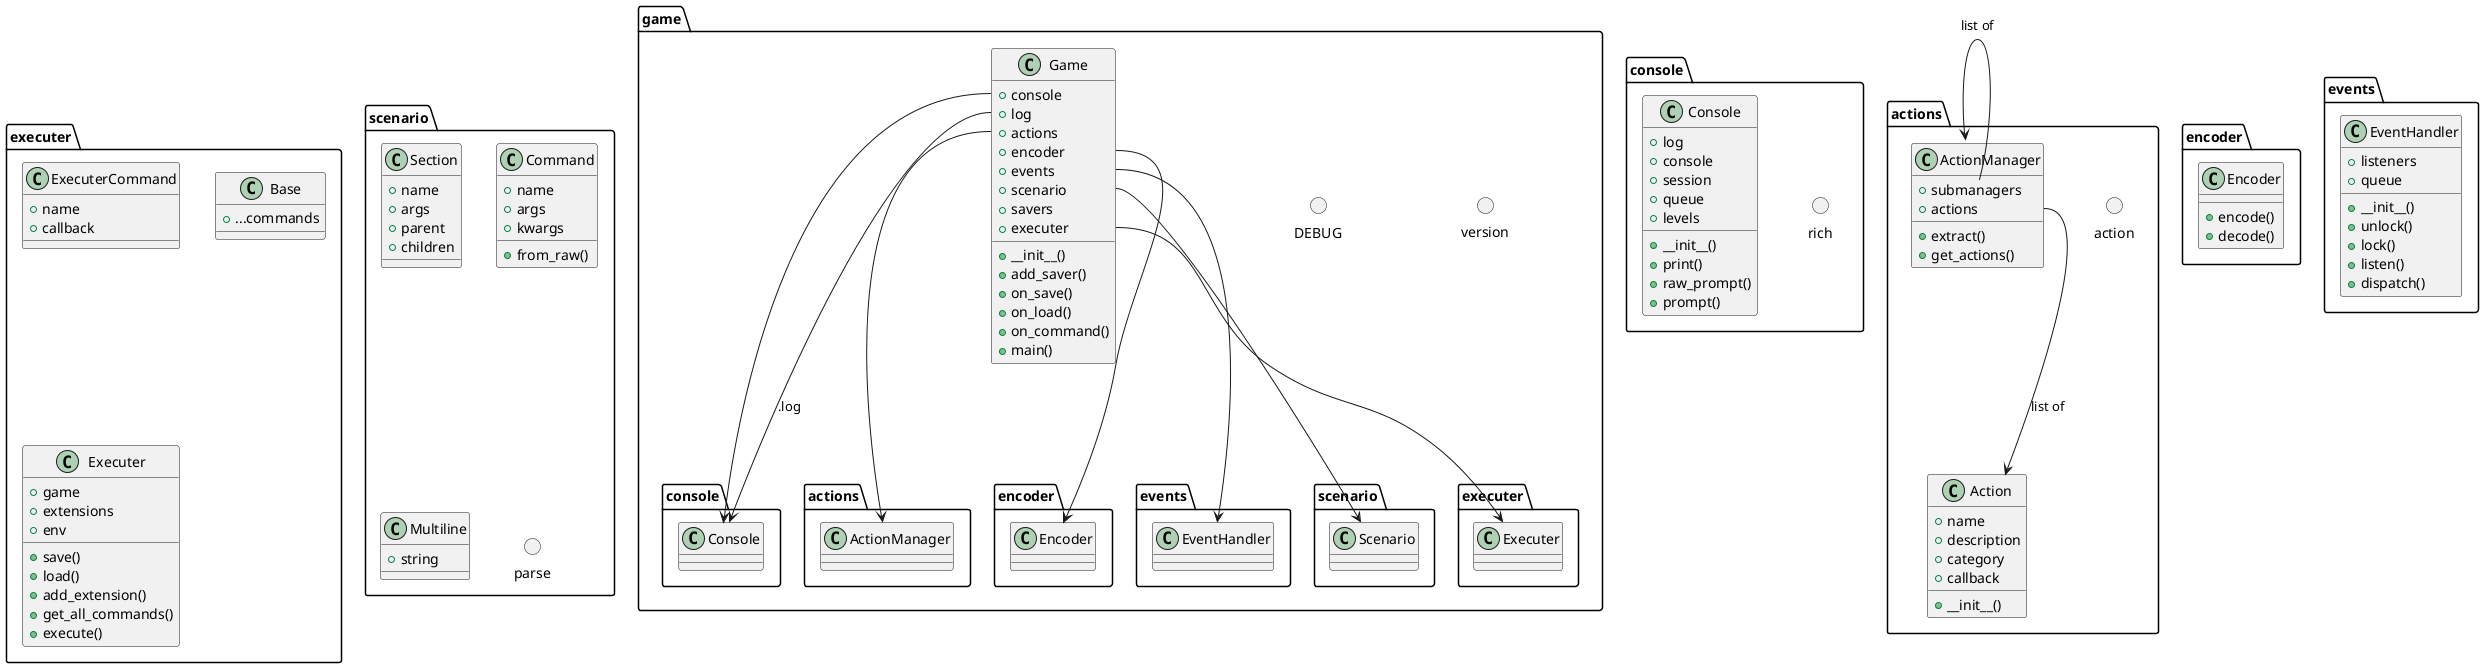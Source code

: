 @startuml Game
package game {
    () __version__
    () DEBUG
    class Game{
        + __init__()
        + console
        + log
        + actions
        + encoder
        + events
        + scenario
        + savers
        + executer
        + add_saver()
        + on_save()
        + on_load()
        + on_command()
        + main()
    }
    Game::console --> console.Console
    Game::log --> console.Console:.log
    Game::actions --> actions.ActionManager
    Game::encoder --> encoder.Encoder
    Game::events --> events.EventHandler
    Game::scenario--> scenario.Scenario
    Game::executer --> executer.Executer
}


package console {
    () rich
    class Console {
        + __init__()
        + log
        + console
        + session
        + queue
        + levels
        + print()
        + raw_prompt()
        + prompt()
    }
}


package actions {
    class Action {
        + __init__()
        + name
        + description
        + category
        + callback
    }
    () action
    class ActionManager {
        + submanagers
        + actions
        + extract()
        + get_actions()
    }
    ActionManager::actions --> Action : list of
    ActionManager::submanagers --> ActionManager : list of
}

package encoder {
    class Encoder {
        + encode()
        + decode()
    }
}

package events {
    class EventHandler {
        + __init__()
        + listeners
        + queue
        + unlock()
        + lock()
        + listen()
        + dispatch()
    }
}

package executer {
    class ExecuterCommand {
        + name
        + callback
    }
    class Base {
        + ...commands
    }
    class Executer {
        + game
        + extensions
        + env
        + save()
        + load()
        + add_extension()
        + get_all_commands()
        + execute()
    }
}

package scenario {
    class Section {
        + name
        + args
        + parent
        + children
    }
    class Command {
        + name
        + args
        + kwargs
        + from_raw()
    }
    class Multiline {
        + string
    }
    () parse
}
@enduml